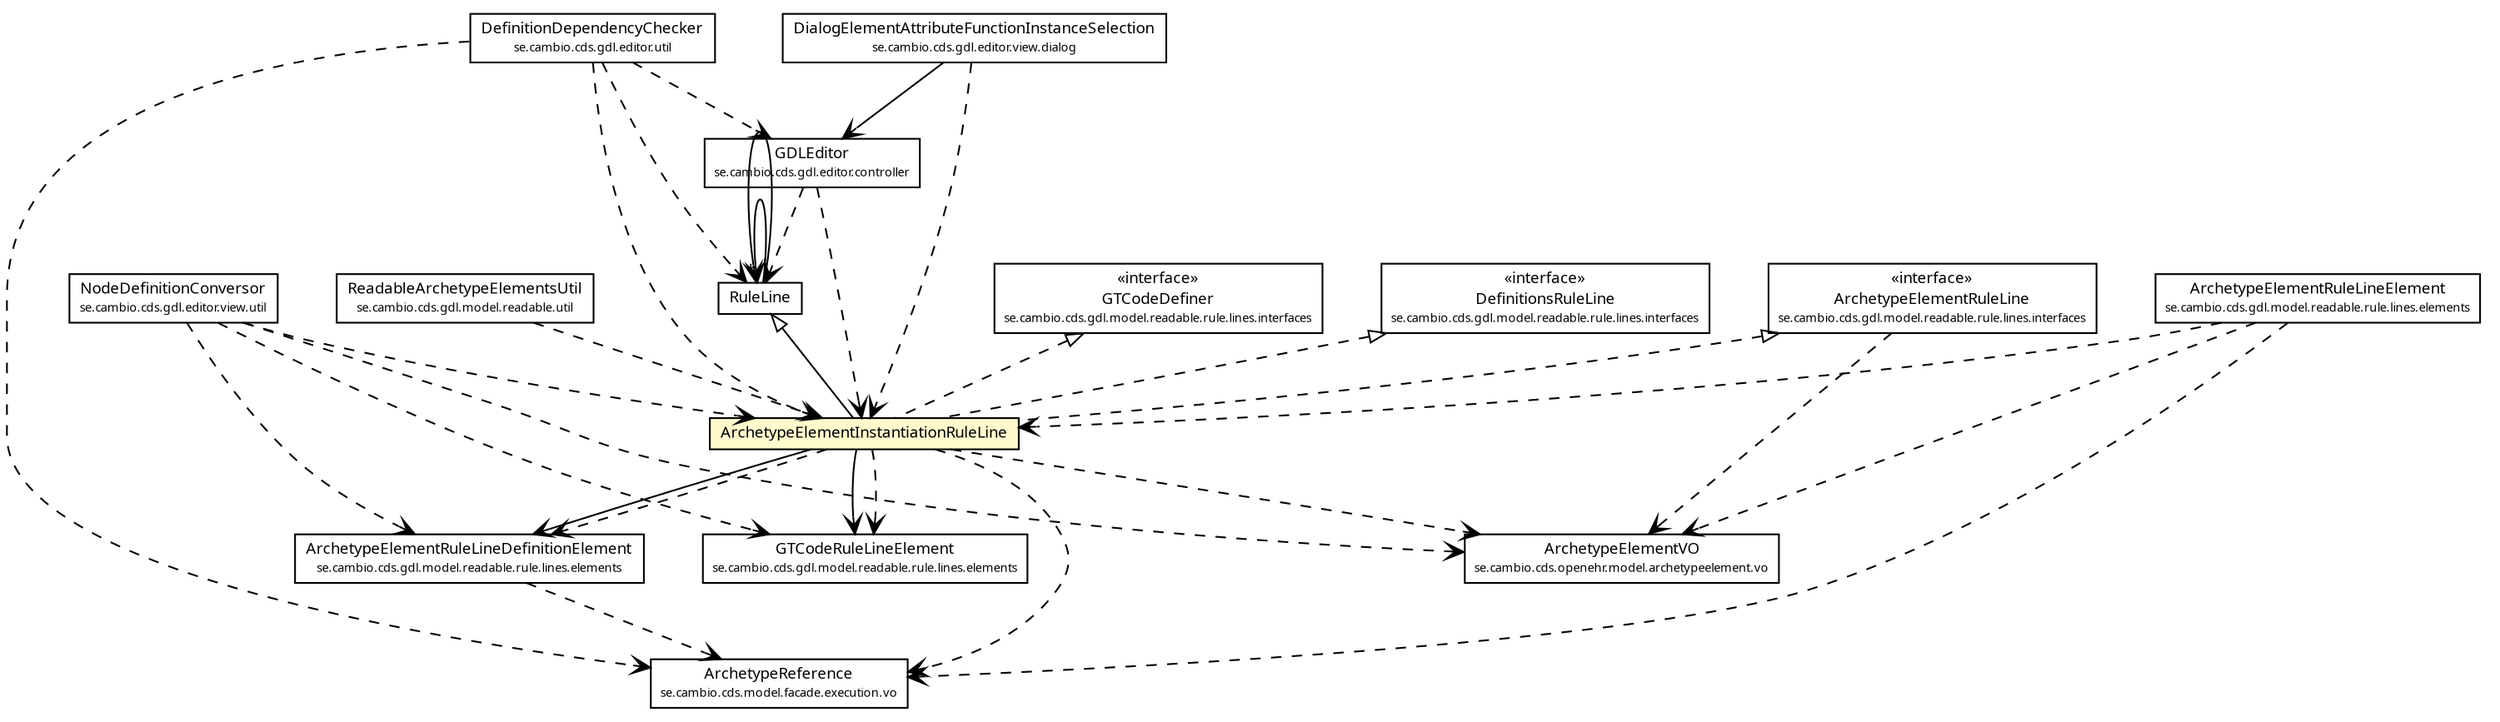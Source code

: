 #!/usr/local/bin/dot
#
# Class diagram 
# Generated by UMLGraph version R5_6 (http://www.umlgraph.org/)
#

digraph G {
	edge [fontname="Trebuchet MS",fontsize=10,labelfontname="Trebuchet MS",labelfontsize=10];
	node [fontname="Trebuchet MS",fontsize=10,shape=plaintext];
	nodesep=0.25;
	ranksep=0.5;
	// se.cambio.cds.model.facade.execution.vo.ArchetypeReference
	c77615 [label=<<table title="se.cambio.cds.model.facade.execution.vo.ArchetypeReference" border="0" cellborder="1" cellspacing="0" cellpadding="2" port="p" href="../../../../../model/facade/execution/vo/ArchetypeReference.html">
		<tr><td><table border="0" cellspacing="0" cellpadding="1">
<tr><td align="center" balign="center"><font face="Trebuchet MS"> ArchetypeReference </font></td></tr>
<tr><td align="center" balign="center"><font face="Trebuchet MS" point-size="7.0"> se.cambio.cds.model.facade.execution.vo </font></td></tr>
		</table></td></tr>
		</table>>, URL="../../../../../model/facade/execution/vo/ArchetypeReference.html", fontname="Trebuchet MS", fontcolor="black", fontsize=9.0];
	// se.cambio.cds.gdl.model.readable.rule.lines.RuleLine
	c77630 [label=<<table title="se.cambio.cds.gdl.model.readable.rule.lines.RuleLine" border="0" cellborder="1" cellspacing="0" cellpadding="2" port="p" href="./RuleLine.html">
		<tr><td><table border="0" cellspacing="0" cellpadding="1">
<tr><td align="center" balign="center"><font face="Trebuchet MS"> RuleLine </font></td></tr>
		</table></td></tr>
		</table>>, URL="./RuleLine.html", fontname="Trebuchet MS", fontcolor="black", fontsize=9.0];
	// se.cambio.cds.gdl.model.readable.rule.lines.ArchetypeElementInstantiationRuleLine
	c77643 [label=<<table title="se.cambio.cds.gdl.model.readable.rule.lines.ArchetypeElementInstantiationRuleLine" border="0" cellborder="1" cellspacing="0" cellpadding="2" port="p" bgcolor="lemonChiffon" href="./ArchetypeElementInstantiationRuleLine.html">
		<tr><td><table border="0" cellspacing="0" cellpadding="1">
<tr><td align="center" balign="center"><font face="Trebuchet MS"> ArchetypeElementInstantiationRuleLine </font></td></tr>
		</table></td></tr>
		</table>>, URL="./ArchetypeElementInstantiationRuleLine.html", fontname="Trebuchet MS", fontcolor="black", fontsize=9.0];
	// se.cambio.cds.gdl.model.readable.rule.lines.elements.GTCodeRuleLineElement
	c77651 [label=<<table title="se.cambio.cds.gdl.model.readable.rule.lines.elements.GTCodeRuleLineElement" border="0" cellborder="1" cellspacing="0" cellpadding="2" port="p" href="./elements/GTCodeRuleLineElement.html">
		<tr><td><table border="0" cellspacing="0" cellpadding="1">
<tr><td align="center" balign="center"><font face="Trebuchet MS"> GTCodeRuleLineElement </font></td></tr>
<tr><td align="center" balign="center"><font face="Trebuchet MS" point-size="7.0"> se.cambio.cds.gdl.model.readable.rule.lines.elements </font></td></tr>
		</table></td></tr>
		</table>>, URL="./elements/GTCodeRuleLineElement.html", fontname="Trebuchet MS", fontcolor="black", fontsize=9.0];
	// se.cambio.cds.gdl.model.readable.rule.lines.elements.ArchetypeElementRuleLineElement
	c77661 [label=<<table title="se.cambio.cds.gdl.model.readable.rule.lines.elements.ArchetypeElementRuleLineElement" border="0" cellborder="1" cellspacing="0" cellpadding="2" port="p" href="./elements/ArchetypeElementRuleLineElement.html">
		<tr><td><table border="0" cellspacing="0" cellpadding="1">
<tr><td align="center" balign="center"><font face="Trebuchet MS"> ArchetypeElementRuleLineElement </font></td></tr>
<tr><td align="center" balign="center"><font face="Trebuchet MS" point-size="7.0"> se.cambio.cds.gdl.model.readable.rule.lines.elements </font></td></tr>
		</table></td></tr>
		</table>>, URL="./elements/ArchetypeElementRuleLineElement.html", fontname="Trebuchet MS", fontcolor="black", fontsize=9.0];
	// se.cambio.cds.gdl.model.readable.rule.lines.elements.ArchetypeElementRuleLineDefinitionElement
	c77662 [label=<<table title="se.cambio.cds.gdl.model.readable.rule.lines.elements.ArchetypeElementRuleLineDefinitionElement" border="0" cellborder="1" cellspacing="0" cellpadding="2" port="p" href="./elements/ArchetypeElementRuleLineDefinitionElement.html">
		<tr><td><table border="0" cellspacing="0" cellpadding="1">
<tr><td align="center" balign="center"><font face="Trebuchet MS"> ArchetypeElementRuleLineDefinitionElement </font></td></tr>
<tr><td align="center" balign="center"><font face="Trebuchet MS" point-size="7.0"> se.cambio.cds.gdl.model.readable.rule.lines.elements </font></td></tr>
		</table></td></tr>
		</table>>, URL="./elements/ArchetypeElementRuleLineDefinitionElement.html", fontname="Trebuchet MS", fontcolor="black", fontsize=9.0];
	// se.cambio.cds.gdl.model.readable.rule.lines.interfaces.GTCodeDefiner
	c77666 [label=<<table title="se.cambio.cds.gdl.model.readable.rule.lines.interfaces.GTCodeDefiner" border="0" cellborder="1" cellspacing="0" cellpadding="2" port="p" href="./interfaces/GTCodeDefiner.html">
		<tr><td><table border="0" cellspacing="0" cellpadding="1">
<tr><td align="center" balign="center"> &#171;interface&#187; </td></tr>
<tr><td align="center" balign="center"><font face="Trebuchet MS"> GTCodeDefiner </font></td></tr>
<tr><td align="center" balign="center"><font face="Trebuchet MS" point-size="7.0"> se.cambio.cds.gdl.model.readable.rule.lines.interfaces </font></td></tr>
		</table></td></tr>
		</table>>, URL="./interfaces/GTCodeDefiner.html", fontname="Trebuchet MS", fontcolor="black", fontsize=9.0];
	// se.cambio.cds.gdl.model.readable.rule.lines.interfaces.DefinitionsRuleLine
	c77667 [label=<<table title="se.cambio.cds.gdl.model.readable.rule.lines.interfaces.DefinitionsRuleLine" border="0" cellborder="1" cellspacing="0" cellpadding="2" port="p" href="./interfaces/DefinitionsRuleLine.html">
		<tr><td><table border="0" cellspacing="0" cellpadding="1">
<tr><td align="center" balign="center"> &#171;interface&#187; </td></tr>
<tr><td align="center" balign="center"><font face="Trebuchet MS"> DefinitionsRuleLine </font></td></tr>
<tr><td align="center" balign="center"><font face="Trebuchet MS" point-size="7.0"> se.cambio.cds.gdl.model.readable.rule.lines.interfaces </font></td></tr>
		</table></td></tr>
		</table>>, URL="./interfaces/DefinitionsRuleLine.html", fontname="Trebuchet MS", fontcolor="black", fontsize=9.0];
	// se.cambio.cds.gdl.model.readable.rule.lines.interfaces.ArchetypeElementRuleLine
	c77670 [label=<<table title="se.cambio.cds.gdl.model.readable.rule.lines.interfaces.ArchetypeElementRuleLine" border="0" cellborder="1" cellspacing="0" cellpadding="2" port="p" href="./interfaces/ArchetypeElementRuleLine.html">
		<tr><td><table border="0" cellspacing="0" cellpadding="1">
<tr><td align="center" balign="center"> &#171;interface&#187; </td></tr>
<tr><td align="center" balign="center"><font face="Trebuchet MS"> ArchetypeElementRuleLine </font></td></tr>
<tr><td align="center" balign="center"><font face="Trebuchet MS" point-size="7.0"> se.cambio.cds.gdl.model.readable.rule.lines.interfaces </font></td></tr>
		</table></td></tr>
		</table>>, URL="./interfaces/ArchetypeElementRuleLine.html", fontname="Trebuchet MS", fontcolor="black", fontsize=9.0];
	// se.cambio.cds.gdl.model.readable.util.ReadableArchetypeElementsUtil
	c77675 [label=<<table title="se.cambio.cds.gdl.model.readable.util.ReadableArchetypeElementsUtil" border="0" cellborder="1" cellspacing="0" cellpadding="2" port="p" href="../../util/ReadableArchetypeElementsUtil.html">
		<tr><td><table border="0" cellspacing="0" cellpadding="1">
<tr><td align="center" balign="center"><font face="Trebuchet MS"> ReadableArchetypeElementsUtil </font></td></tr>
<tr><td align="center" balign="center"><font face="Trebuchet MS" point-size="7.0"> se.cambio.cds.gdl.model.readable.util </font></td></tr>
		</table></td></tr>
		</table>>, URL="../../util/ReadableArchetypeElementsUtil.html", fontname="Trebuchet MS", fontcolor="black", fontsize=9.0];
	// se.cambio.cds.openehr.model.archetypeelement.vo.ArchetypeElementVO
	c77677 [label=<<table title="se.cambio.cds.openehr.model.archetypeelement.vo.ArchetypeElementVO" border="0" cellborder="1" cellspacing="0" cellpadding="2" port="p" href="../../../../../openehr/model/archetypeelement/vo/ArchetypeElementVO.html">
		<tr><td><table border="0" cellspacing="0" cellpadding="1">
<tr><td align="center" balign="center"><font face="Trebuchet MS"> ArchetypeElementVO </font></td></tr>
<tr><td align="center" balign="center"><font face="Trebuchet MS" point-size="7.0"> se.cambio.cds.openehr.model.archetypeelement.vo </font></td></tr>
		</table></td></tr>
		</table>>, URL="../../../../../openehr/model/archetypeelement/vo/ArchetypeElementVO.html", fontname="Trebuchet MS", fontcolor="black", fontsize=9.0];
	// se.cambio.cds.gdl.editor.controller.GDLEditor
	c77792 [label=<<table title="se.cambio.cds.gdl.editor.controller.GDLEditor" border="0" cellborder="1" cellspacing="0" cellpadding="2" port="p" href="../../../../editor/controller/GDLEditor.html">
		<tr><td><table border="0" cellspacing="0" cellpadding="1">
<tr><td align="center" balign="center"><font face="Trebuchet MS"> GDLEditor </font></td></tr>
<tr><td align="center" balign="center"><font face="Trebuchet MS" point-size="7.0"> se.cambio.cds.gdl.editor.controller </font></td></tr>
		</table></td></tr>
		</table>>, URL="../../../../editor/controller/GDLEditor.html", fontname="Trebuchet MS", fontcolor="black", fontsize=9.0];
	// se.cambio.cds.gdl.editor.util.DefinitionDependencyChecker
	c77806 [label=<<table title="se.cambio.cds.gdl.editor.util.DefinitionDependencyChecker" border="0" cellborder="1" cellspacing="0" cellpadding="2" port="p" href="../../../../editor/util/DefinitionDependencyChecker.html">
		<tr><td><table border="0" cellspacing="0" cellpadding="1">
<tr><td align="center" balign="center"><font face="Trebuchet MS"> DefinitionDependencyChecker </font></td></tr>
<tr><td align="center" balign="center"><font face="Trebuchet MS" point-size="7.0"> se.cambio.cds.gdl.editor.util </font></td></tr>
		</table></td></tr>
		</table>>, URL="../../../../editor/util/DefinitionDependencyChecker.html", fontname="Trebuchet MS", fontcolor="black", fontsize=9.0];
	// se.cambio.cds.gdl.editor.view.dialog.DialogElementAttributeFunctionInstanceSelection
	c77823 [label=<<table title="se.cambio.cds.gdl.editor.view.dialog.DialogElementAttributeFunctionInstanceSelection" border="0" cellborder="1" cellspacing="0" cellpadding="2" port="p" href="../../../../editor/view/dialog/DialogElementAttributeFunctionInstanceSelection.html">
		<tr><td><table border="0" cellspacing="0" cellpadding="1">
<tr><td align="center" balign="center"><font face="Trebuchet MS"> DialogElementAttributeFunctionInstanceSelection </font></td></tr>
<tr><td align="center" balign="center"><font face="Trebuchet MS" point-size="7.0"> se.cambio.cds.gdl.editor.view.dialog </font></td></tr>
		</table></td></tr>
		</table>>, URL="../../../../editor/view/dialog/DialogElementAttributeFunctionInstanceSelection.html", fontname="Trebuchet MS", fontcolor="black", fontsize=9.0];
	// se.cambio.cds.gdl.editor.view.util.NodeDefinitionConversor
	c77906 [label=<<table title="se.cambio.cds.gdl.editor.view.util.NodeDefinitionConversor" border="0" cellborder="1" cellspacing="0" cellpadding="2" port="p" href="../../../../editor/view/util/NodeDefinitionConversor.html">
		<tr><td><table border="0" cellspacing="0" cellpadding="1">
<tr><td align="center" balign="center"><font face="Trebuchet MS"> NodeDefinitionConversor </font></td></tr>
<tr><td align="center" balign="center"><font face="Trebuchet MS" point-size="7.0"> se.cambio.cds.gdl.editor.view.util </font></td></tr>
		</table></td></tr>
		</table>>, URL="../../../../editor/view/util/NodeDefinitionConversor.html", fontname="Trebuchet MS", fontcolor="black", fontsize=9.0];
	//se.cambio.cds.gdl.model.readable.rule.lines.ArchetypeElementInstantiationRuleLine extends se.cambio.cds.gdl.model.readable.rule.lines.RuleLine
	c77630:p -> c77643:p [dir=back,arrowtail=empty];
	//se.cambio.cds.gdl.model.readable.rule.lines.ArchetypeElementInstantiationRuleLine implements se.cambio.cds.gdl.model.readable.rule.lines.interfaces.ArchetypeElementRuleLine
	c77670:p -> c77643:p [dir=back,arrowtail=empty,style=dashed];
	//se.cambio.cds.gdl.model.readable.rule.lines.ArchetypeElementInstantiationRuleLine implements se.cambio.cds.gdl.model.readable.rule.lines.interfaces.DefinitionsRuleLine
	c77667:p -> c77643:p [dir=back,arrowtail=empty,style=dashed];
	//se.cambio.cds.gdl.model.readable.rule.lines.ArchetypeElementInstantiationRuleLine implements se.cambio.cds.gdl.model.readable.rule.lines.interfaces.GTCodeDefiner
	c77666:p -> c77643:p [dir=back,arrowtail=empty,style=dashed];
	// se.cambio.cds.gdl.model.readable.rule.lines.RuleLine NAVASSOC se.cambio.cds.gdl.model.readable.rule.lines.RuleLine
	c77630:p -> c77630:p [taillabel="", label="", headlabel="", fontname="Trebuchet MS", fontcolor="black", fontsize=10.0, color="black", arrowhead=open];
	// se.cambio.cds.gdl.model.readable.rule.lines.RuleLine NAVASSOC se.cambio.cds.gdl.model.readable.rule.lines.RuleLine
	c77630:p -> c77630:p [taillabel="", label="", headlabel="*", fontname="Trebuchet MS", fontcolor="black", fontsize=10.0, color="black", arrowhead=open];
	// se.cambio.cds.gdl.model.readable.rule.lines.ArchetypeElementInstantiationRuleLine NAVASSOC se.cambio.cds.gdl.model.readable.rule.lines.elements.ArchetypeElementRuleLineDefinitionElement
	c77643:p -> c77662:p [taillabel="", label="", headlabel="", fontname="Trebuchet MS", fontcolor="black", fontsize=10.0, color="black", arrowhead=open];
	// se.cambio.cds.gdl.model.readable.rule.lines.ArchetypeElementInstantiationRuleLine NAVASSOC se.cambio.cds.gdl.model.readable.rule.lines.elements.GTCodeRuleLineElement
	c77643:p -> c77651:p [taillabel="", label="", headlabel="", fontname="Trebuchet MS", fontcolor="black", fontsize=10.0, color="black", arrowhead=open];
	// se.cambio.cds.gdl.editor.view.dialog.DialogElementAttributeFunctionInstanceSelection NAVASSOC se.cambio.cds.gdl.editor.controller.GDLEditor
	c77823:p -> c77792:p [taillabel="", label="", headlabel="", fontname="Trebuchet MS", fontcolor="black", fontsize=10.0, color="black", arrowhead=open];
	// se.cambio.cds.gdl.model.readable.rule.lines.ArchetypeElementInstantiationRuleLine DEPEND se.cambio.cds.gdl.model.readable.rule.lines.elements.ArchetypeElementRuleLineDefinitionElement
	c77643:p -> c77662:p [taillabel="", label="", headlabel="", fontname="Trebuchet MS", fontcolor="black", fontsize=10.0, color="black", arrowhead=open, style=dashed];
	// se.cambio.cds.gdl.model.readable.rule.lines.ArchetypeElementInstantiationRuleLine DEPEND se.cambio.cds.gdl.model.readable.rule.lines.elements.GTCodeRuleLineElement
	c77643:p -> c77651:p [taillabel="", label="", headlabel="", fontname="Trebuchet MS", fontcolor="black", fontsize=10.0, color="black", arrowhead=open, style=dashed];
	// se.cambio.cds.gdl.model.readable.rule.lines.ArchetypeElementInstantiationRuleLine DEPEND se.cambio.cds.model.facade.execution.vo.ArchetypeReference
	c77643:p -> c77615:p [taillabel="", label="", headlabel="", fontname="Trebuchet MS", fontcolor="black", fontsize=10.0, color="black", arrowhead=open, style=dashed];
	// se.cambio.cds.gdl.model.readable.rule.lines.ArchetypeElementInstantiationRuleLine DEPEND se.cambio.cds.openehr.model.archetypeelement.vo.ArchetypeElementVO
	c77643:p -> c77677:p [taillabel="", label="", headlabel="", fontname="Trebuchet MS", fontcolor="black", fontsize=10.0, color="black", arrowhead=open, style=dashed];
	// se.cambio.cds.gdl.model.readable.rule.lines.elements.ArchetypeElementRuleLineElement DEPEND se.cambio.cds.gdl.model.readable.rule.lines.ArchetypeElementInstantiationRuleLine
	c77661:p -> c77643:p [taillabel="", label="", headlabel="", fontname="Trebuchet MS", fontcolor="black", fontsize=10.0, color="black", arrowhead=open, style=dashed];
	// se.cambio.cds.gdl.model.readable.rule.lines.elements.ArchetypeElementRuleLineElement DEPEND se.cambio.cds.model.facade.execution.vo.ArchetypeReference
	c77661:p -> c77615:p [taillabel="", label="", headlabel="", fontname="Trebuchet MS", fontcolor="black", fontsize=10.0, color="black", arrowhead=open, style=dashed];
	// se.cambio.cds.gdl.model.readable.rule.lines.elements.ArchetypeElementRuleLineElement DEPEND se.cambio.cds.openehr.model.archetypeelement.vo.ArchetypeElementVO
	c77661:p -> c77677:p [taillabel="", label="", headlabel="", fontname="Trebuchet MS", fontcolor="black", fontsize=10.0, color="black", arrowhead=open, style=dashed];
	// se.cambio.cds.gdl.model.readable.rule.lines.elements.ArchetypeElementRuleLineDefinitionElement DEPEND se.cambio.cds.model.facade.execution.vo.ArchetypeReference
	c77662:p -> c77615:p [taillabel="", label="", headlabel="", fontname="Trebuchet MS", fontcolor="black", fontsize=10.0, color="black", arrowhead=open, style=dashed];
	// se.cambio.cds.gdl.model.readable.rule.lines.interfaces.ArchetypeElementRuleLine DEPEND se.cambio.cds.openehr.model.archetypeelement.vo.ArchetypeElementVO
	c77670:p -> c77677:p [taillabel="", label="", headlabel="", fontname="Trebuchet MS", fontcolor="black", fontsize=10.0, color="black", arrowhead=open, style=dashed];
	// se.cambio.cds.gdl.model.readable.util.ReadableArchetypeElementsUtil DEPEND se.cambio.cds.gdl.model.readable.rule.lines.ArchetypeElementInstantiationRuleLine
	c77675:p -> c77643:p [taillabel="", label="", headlabel="", fontname="Trebuchet MS", fontcolor="black", fontsize=10.0, color="black", arrowhead=open, style=dashed];
	// se.cambio.cds.gdl.editor.controller.GDLEditor DEPEND se.cambio.cds.gdl.model.readable.rule.lines.RuleLine
	c77792:p -> c77630:p [taillabel="", label="", headlabel="", fontname="Trebuchet MS", fontcolor="black", fontsize=10.0, color="black", arrowhead=open, style=dashed];
	// se.cambio.cds.gdl.editor.controller.GDLEditor DEPEND se.cambio.cds.gdl.model.readable.rule.lines.ArchetypeElementInstantiationRuleLine
	c77792:p -> c77643:p [taillabel="", label="", headlabel="", fontname="Trebuchet MS", fontcolor="black", fontsize=10.0, color="black", arrowhead=open, style=dashed];
	// se.cambio.cds.gdl.editor.util.DefinitionDependencyChecker DEPEND se.cambio.cds.gdl.model.readable.rule.lines.RuleLine
	c77806:p -> c77630:p [taillabel="", label="", headlabel="", fontname="Trebuchet MS", fontcolor="black", fontsize=10.0, color="black", arrowhead=open, style=dashed];
	// se.cambio.cds.gdl.editor.util.DefinitionDependencyChecker DEPEND se.cambio.cds.gdl.editor.controller.GDLEditor
	c77806:p -> c77792:p [taillabel="", label="", headlabel="", fontname="Trebuchet MS", fontcolor="black", fontsize=10.0, color="black", arrowhead=open, style=dashed];
	// se.cambio.cds.gdl.editor.util.DefinitionDependencyChecker DEPEND se.cambio.cds.gdl.model.readable.rule.lines.ArchetypeElementInstantiationRuleLine
	c77806:p -> c77643:p [taillabel="", label="", headlabel="", fontname="Trebuchet MS", fontcolor="black", fontsize=10.0, color="black", arrowhead=open, style=dashed];
	// se.cambio.cds.gdl.editor.util.DefinitionDependencyChecker DEPEND se.cambio.cds.model.facade.execution.vo.ArchetypeReference
	c77806:p -> c77615:p [taillabel="", label="", headlabel="", fontname="Trebuchet MS", fontcolor="black", fontsize=10.0, color="black", arrowhead=open, style=dashed];
	// se.cambio.cds.gdl.editor.view.dialog.DialogElementAttributeFunctionInstanceSelection DEPEND se.cambio.cds.gdl.model.readable.rule.lines.ArchetypeElementInstantiationRuleLine
	c77823:p -> c77643:p [taillabel="", label="", headlabel="", fontname="Trebuchet MS", fontcolor="black", fontsize=10.0, color="black", arrowhead=open, style=dashed];
	// se.cambio.cds.gdl.editor.view.util.NodeDefinitionConversor DEPEND se.cambio.cds.gdl.model.readable.rule.lines.elements.ArchetypeElementRuleLineDefinitionElement
	c77906:p -> c77662:p [taillabel="", label="", headlabel="", fontname="Trebuchet MS", fontcolor="black", fontsize=10.0, color="black", arrowhead=open, style=dashed];
	// se.cambio.cds.gdl.editor.view.util.NodeDefinitionConversor DEPEND se.cambio.cds.gdl.model.readable.rule.lines.ArchetypeElementInstantiationRuleLine
	c77906:p -> c77643:p [taillabel="", label="", headlabel="", fontname="Trebuchet MS", fontcolor="black", fontsize=10.0, color="black", arrowhead=open, style=dashed];
	// se.cambio.cds.gdl.editor.view.util.NodeDefinitionConversor DEPEND se.cambio.cds.gdl.model.readable.rule.lines.elements.GTCodeRuleLineElement
	c77906:p -> c77651:p [taillabel="", label="", headlabel="", fontname="Trebuchet MS", fontcolor="black", fontsize=10.0, color="black", arrowhead=open, style=dashed];
	// se.cambio.cds.gdl.editor.view.util.NodeDefinitionConversor DEPEND se.cambio.cds.openehr.model.archetypeelement.vo.ArchetypeElementVO
	c77906:p -> c77677:p [taillabel="", label="", headlabel="", fontname="Trebuchet MS", fontcolor="black", fontsize=10.0, color="black", arrowhead=open, style=dashed];
}

